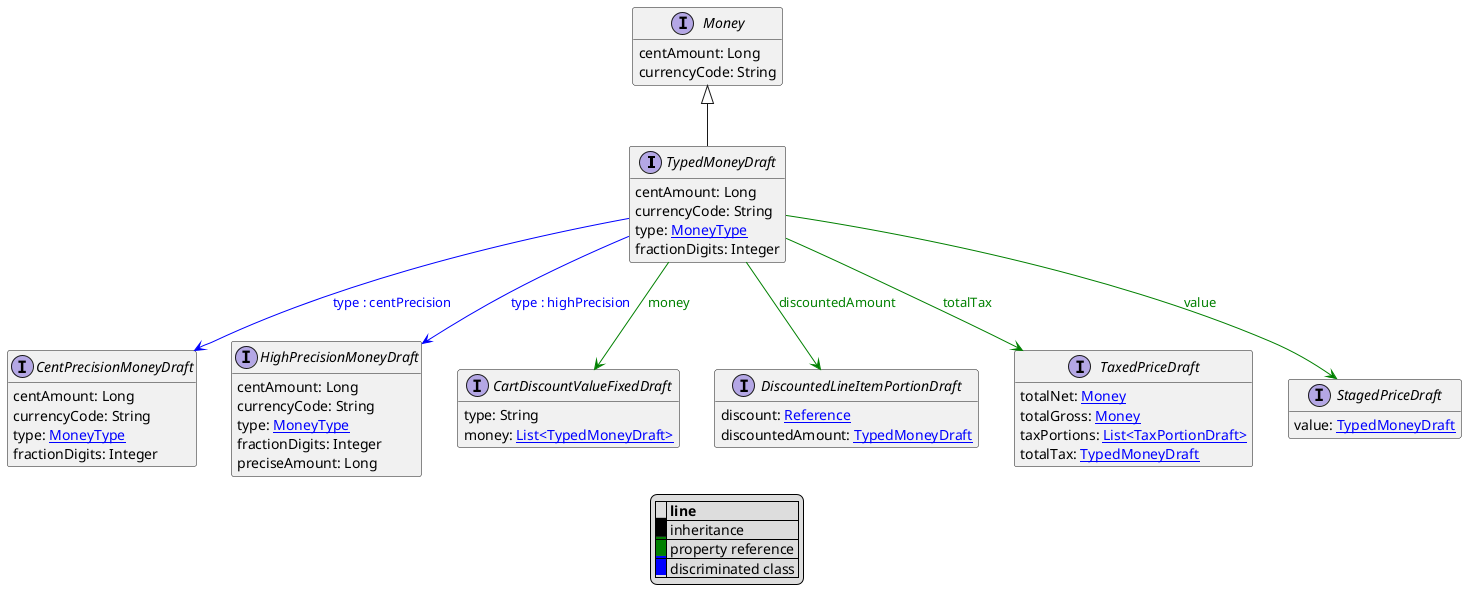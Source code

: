 @startuml

hide empty fields
hide empty methods
legend
|= |= line |
|<back:black>   </back>| inheritance |
|<back:green>   </back>| property reference |
|<back:blue>   </back>| discriminated class |
endlegend
interface TypedMoneyDraft [[TypedMoneyDraft.svg]] extends Money {
    centAmount: Long
    currencyCode: String
    type: [[MoneyType.svg MoneyType]]
    fractionDigits: Integer
}
interface Money [[Money.svg]]  {
    centAmount: Long
    currencyCode: String
}

interface CentPrecisionMoneyDraft [[CentPrecisionMoneyDraft.svg]]  {
    centAmount: Long
    currencyCode: String
    type: [[MoneyType.svg MoneyType]]
    fractionDigits: Integer
}
interface HighPrecisionMoneyDraft [[HighPrecisionMoneyDraft.svg]]  {
    centAmount: Long
    currencyCode: String
    type: [[MoneyType.svg MoneyType]]
    fractionDigits: Integer
    preciseAmount: Long
}
interface CartDiscountValueFixedDraft [[CartDiscountValueFixedDraft.svg]]  {
    type: String
    money: [[TypedMoneyDraft.svg List<TypedMoneyDraft>]]
}
interface DiscountedLineItemPortionDraft [[DiscountedLineItemPortionDraft.svg]]  {
    discount: [[Reference.svg Reference]]
    discountedAmount: [[TypedMoneyDraft.svg TypedMoneyDraft]]
}
interface TaxedPriceDraft [[TaxedPriceDraft.svg]]  {
    totalNet: [[Money.svg Money]]
    totalGross: [[Money.svg Money]]
    taxPortions: [[TaxPortionDraft.svg List<TaxPortionDraft>]]
    totalTax: [[TypedMoneyDraft.svg TypedMoneyDraft]]
}
interface StagedPriceDraft [[StagedPriceDraft.svg]]  {
    value: [[TypedMoneyDraft.svg TypedMoneyDraft]]
}
TypedMoneyDraft --> CentPrecisionMoneyDraft #blue;text:blue : "type : centPrecision"
TypedMoneyDraft --> HighPrecisionMoneyDraft #blue;text:blue : "type : highPrecision"
TypedMoneyDraft --> CartDiscountValueFixedDraft #green;text:green : "money"
TypedMoneyDraft --> DiscountedLineItemPortionDraft #green;text:green : "discountedAmount"
TypedMoneyDraft --> TaxedPriceDraft #green;text:green : "totalTax"
TypedMoneyDraft --> StagedPriceDraft #green;text:green : "value"
@enduml

